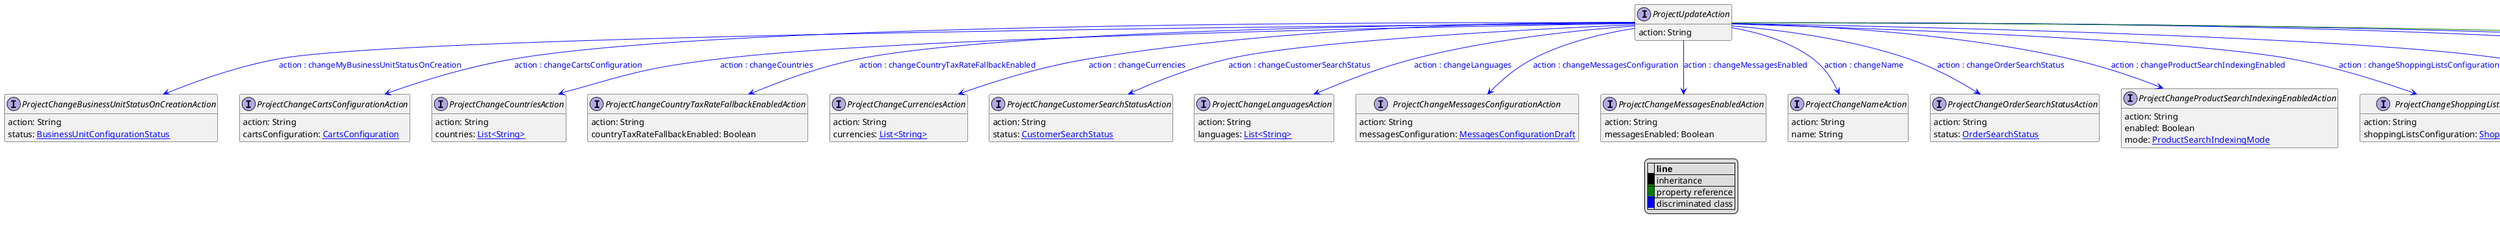 @startuml

hide empty fields
hide empty methods
legend
|= |= line |
|<back:black>   </back>| inheritance |
|<back:green>   </back>| property reference |
|<back:blue>   </back>| discriminated class |
endlegend
interface ProjectUpdateAction [[ProjectUpdateAction.svg]]  {
    action: String
}


interface ProjectChangeBusinessUnitStatusOnCreationAction [[ProjectChangeBusinessUnitStatusOnCreationAction.svg]]  {
    action: String
    status: [[BusinessUnitConfigurationStatus.svg BusinessUnitConfigurationStatus]]
}
interface ProjectChangeCartsConfigurationAction [[ProjectChangeCartsConfigurationAction.svg]]  {
    action: String
    cartsConfiguration: [[CartsConfiguration.svg CartsConfiguration]]
}
interface ProjectChangeCountriesAction [[ProjectChangeCountriesAction.svg]]  {
    action: String
    countries: [[String.svg List<String>]]
}
interface ProjectChangeCountryTaxRateFallbackEnabledAction [[ProjectChangeCountryTaxRateFallbackEnabledAction.svg]]  {
    action: String
    countryTaxRateFallbackEnabled: Boolean
}
interface ProjectChangeCurrenciesAction [[ProjectChangeCurrenciesAction.svg]]  {
    action: String
    currencies: [[String.svg List<String>]]
}
interface ProjectChangeCustomerSearchStatusAction [[ProjectChangeCustomerSearchStatusAction.svg]]  {
    action: String
    status: [[CustomerSearchStatus.svg CustomerSearchStatus]]
}
interface ProjectChangeLanguagesAction [[ProjectChangeLanguagesAction.svg]]  {
    action: String
    languages: [[String.svg List<String>]]
}
interface ProjectChangeMessagesConfigurationAction [[ProjectChangeMessagesConfigurationAction.svg]]  {
    action: String
    messagesConfiguration: [[MessagesConfigurationDraft.svg MessagesConfigurationDraft]]
}
interface ProjectChangeMessagesEnabledAction [[ProjectChangeMessagesEnabledAction.svg]]  {
    action: String
    messagesEnabled: Boolean
}
interface ProjectChangeNameAction [[ProjectChangeNameAction.svg]]  {
    action: String
    name: String
}
interface ProjectChangeOrderSearchStatusAction [[ProjectChangeOrderSearchStatusAction.svg]]  {
    action: String
    status: [[OrderSearchStatus.svg OrderSearchStatus]]
}
interface ProjectChangeProductSearchIndexingEnabledAction [[ProjectChangeProductSearchIndexingEnabledAction.svg]]  {
    action: String
    enabled: Boolean
    mode: [[ProductSearchIndexingMode.svg ProductSearchIndexingMode]]
}
interface ProjectChangeShoppingListsConfigurationAction [[ProjectChangeShoppingListsConfigurationAction.svg]]  {
    action: String
    shoppingListsConfiguration: [[ShoppingListsConfiguration.svg ShoppingListsConfiguration]]
}
interface ProjectSetBusinessUnitAssociateRoleOnCreationAction [[ProjectSetBusinessUnitAssociateRoleOnCreationAction.svg]]  {
    action: String
    associateRole: [[AssociateRoleResourceIdentifier.svg AssociateRoleResourceIdentifier]]
}
interface ProjectSetExternalOAuthAction [[ProjectSetExternalOAuthAction.svg]]  {
    action: String
    externalOAuth: [[ExternalOAuth.svg ExternalOAuth]]
}
interface ProjectSetShippingRateInputTypeAction [[ProjectSetShippingRateInputTypeAction.svg]]  {
    action: String
    shippingRateInputType: [[ShippingRateInputType.svg ShippingRateInputType]]
}
interface ProjectUpdate [[ProjectUpdate.svg]]  {
    version: Long
    actions: [[ProjectUpdateAction.svg List<ProjectUpdateAction>]]
}
ProjectUpdateAction --> ProjectChangeBusinessUnitStatusOnCreationAction #blue;text:blue : "action : changeMyBusinessUnitStatusOnCreation"
ProjectUpdateAction --> ProjectChangeCartsConfigurationAction #blue;text:blue : "action : changeCartsConfiguration"
ProjectUpdateAction --> ProjectChangeCountriesAction #blue;text:blue : "action : changeCountries"
ProjectUpdateAction --> ProjectChangeCountryTaxRateFallbackEnabledAction #blue;text:blue : "action : changeCountryTaxRateFallbackEnabled"
ProjectUpdateAction --> ProjectChangeCurrenciesAction #blue;text:blue : "action : changeCurrencies"
ProjectUpdateAction --> ProjectChangeCustomerSearchStatusAction #blue;text:blue : "action : changeCustomerSearchStatus"
ProjectUpdateAction --> ProjectChangeLanguagesAction #blue;text:blue : "action : changeLanguages"
ProjectUpdateAction --> ProjectChangeMessagesConfigurationAction #blue;text:blue : "action : changeMessagesConfiguration"
ProjectUpdateAction --> ProjectChangeMessagesEnabledAction #blue;text:blue : "action : changeMessagesEnabled"
ProjectUpdateAction --> ProjectChangeNameAction #blue;text:blue : "action : changeName"
ProjectUpdateAction --> ProjectChangeOrderSearchStatusAction #blue;text:blue : "action : changeOrderSearchStatus"
ProjectUpdateAction --> ProjectChangeProductSearchIndexingEnabledAction #blue;text:blue : "action : changeProductSearchIndexingEnabled"
ProjectUpdateAction --> ProjectChangeShoppingListsConfigurationAction #blue;text:blue : "action : changeShoppingListsConfiguration"
ProjectUpdateAction --> ProjectSetBusinessUnitAssociateRoleOnCreationAction #blue;text:blue : "action : setMyBusinessUnitAssociateRoleOnCreation"
ProjectUpdateAction --> ProjectSetExternalOAuthAction #blue;text:blue : "action : setExternalOAuth"
ProjectUpdateAction --> ProjectSetShippingRateInputTypeAction #blue;text:blue : "action : setShippingRateInputType"
ProjectUpdateAction --> ProjectUpdate #green;text:green : "actions"
@enduml
